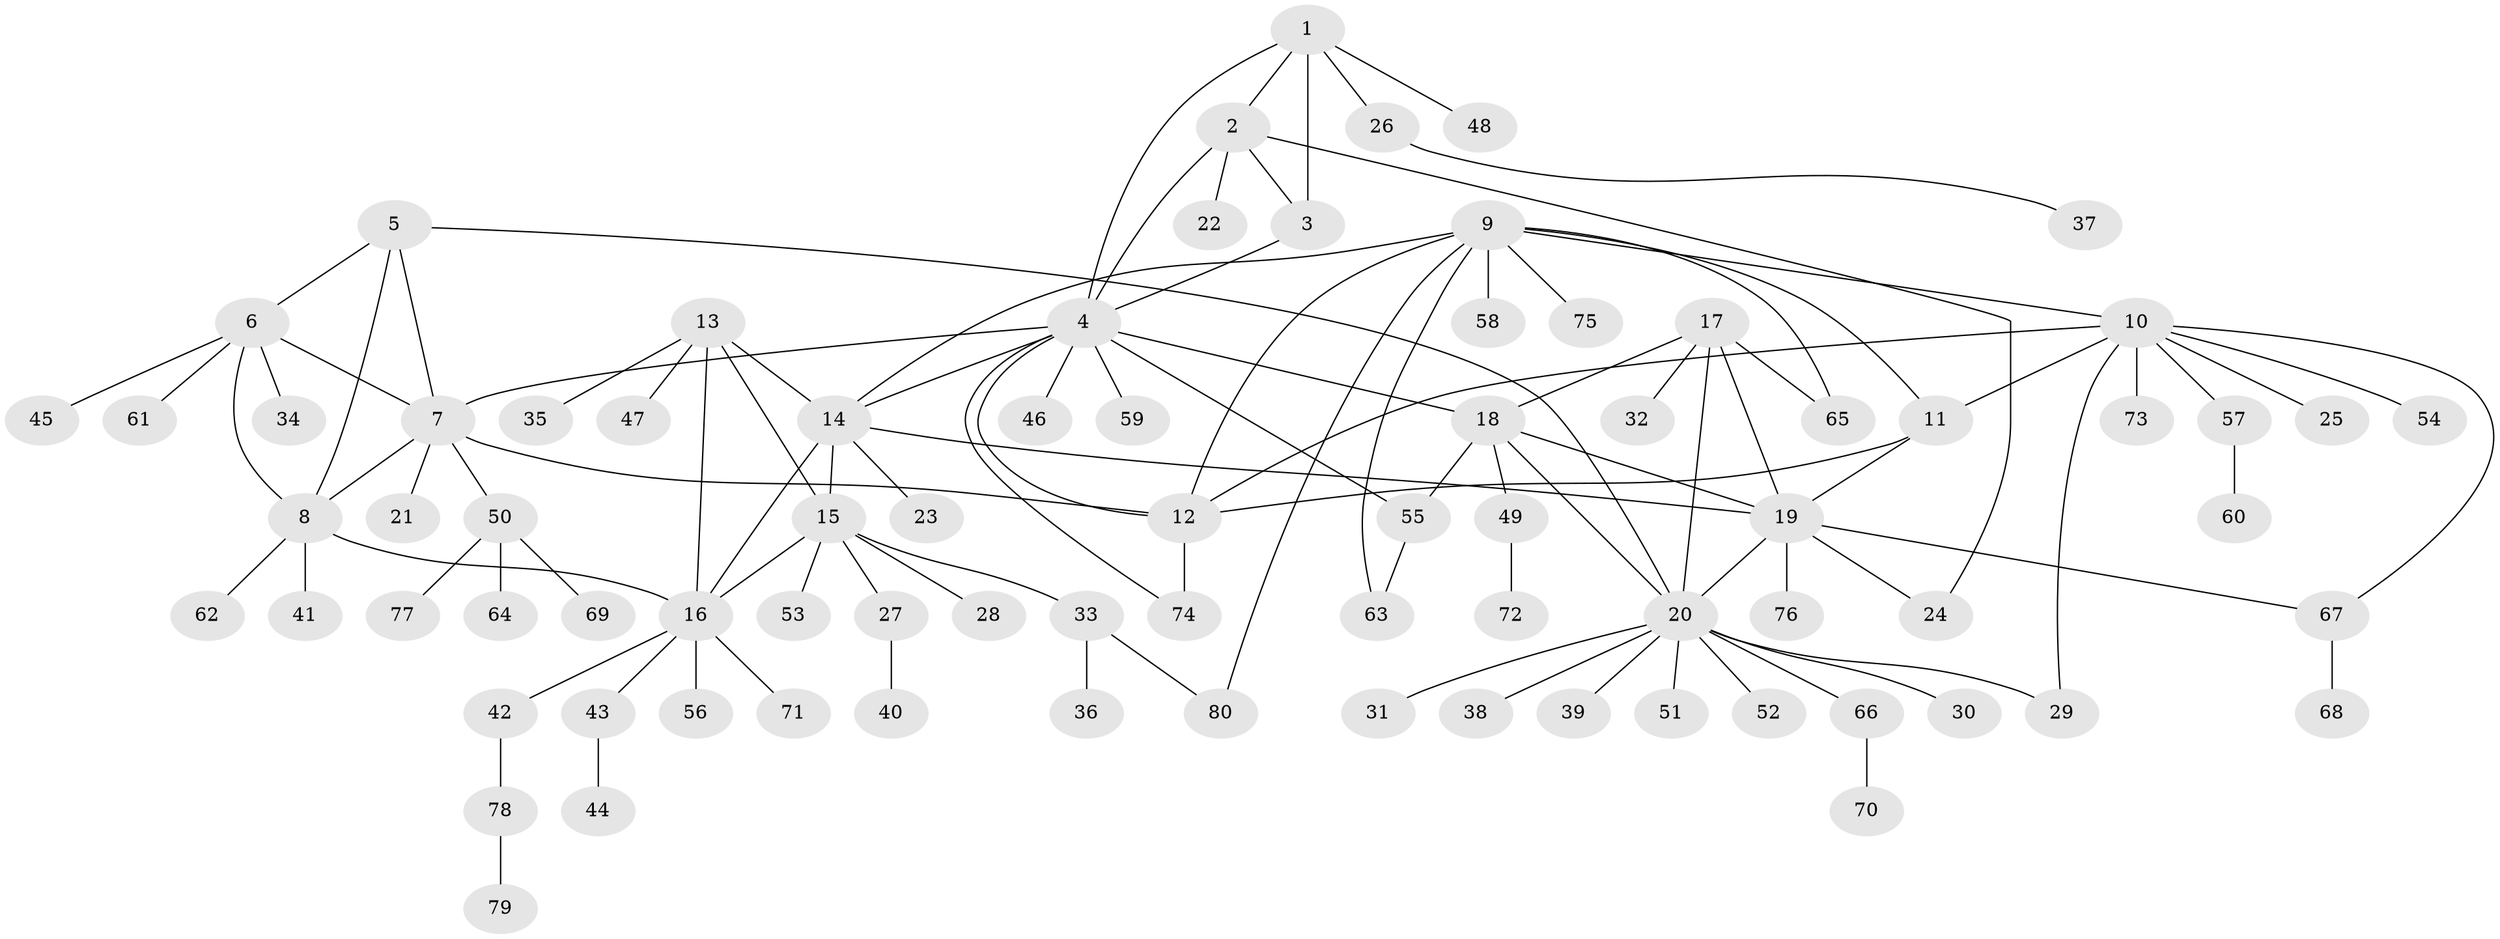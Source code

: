 // coarse degree distribution, {4: 0.10344827586206896, 12: 0.017241379310344827, 6: 0.05172413793103448, 9: 0.06896551724137931, 7: 0.017241379310344827, 11: 0.017241379310344827, 1: 0.5862068965517241, 2: 0.10344827586206896, 3: 0.034482758620689655}
// Generated by graph-tools (version 1.1) at 2025/42/03/06/25 10:42:12]
// undirected, 80 vertices, 108 edges
graph export_dot {
graph [start="1"]
  node [color=gray90,style=filled];
  1;
  2;
  3;
  4;
  5;
  6;
  7;
  8;
  9;
  10;
  11;
  12;
  13;
  14;
  15;
  16;
  17;
  18;
  19;
  20;
  21;
  22;
  23;
  24;
  25;
  26;
  27;
  28;
  29;
  30;
  31;
  32;
  33;
  34;
  35;
  36;
  37;
  38;
  39;
  40;
  41;
  42;
  43;
  44;
  45;
  46;
  47;
  48;
  49;
  50;
  51;
  52;
  53;
  54;
  55;
  56;
  57;
  58;
  59;
  60;
  61;
  62;
  63;
  64;
  65;
  66;
  67;
  68;
  69;
  70;
  71;
  72;
  73;
  74;
  75;
  76;
  77;
  78;
  79;
  80;
  1 -- 2;
  1 -- 3;
  1 -- 4;
  1 -- 26;
  1 -- 48;
  2 -- 3;
  2 -- 4;
  2 -- 22;
  2 -- 24;
  3 -- 4;
  4 -- 7;
  4 -- 12;
  4 -- 14;
  4 -- 18;
  4 -- 46;
  4 -- 55;
  4 -- 59;
  4 -- 74;
  5 -- 6;
  5 -- 7;
  5 -- 8;
  5 -- 20;
  6 -- 7;
  6 -- 8;
  6 -- 34;
  6 -- 45;
  6 -- 61;
  7 -- 8;
  7 -- 12;
  7 -- 21;
  7 -- 50;
  8 -- 16;
  8 -- 41;
  8 -- 62;
  9 -- 10;
  9 -- 11;
  9 -- 12;
  9 -- 14;
  9 -- 58;
  9 -- 63;
  9 -- 65;
  9 -- 75;
  9 -- 80;
  10 -- 11;
  10 -- 12;
  10 -- 25;
  10 -- 29;
  10 -- 54;
  10 -- 57;
  10 -- 67;
  10 -- 73;
  11 -- 12;
  11 -- 19;
  12 -- 74;
  13 -- 14;
  13 -- 15;
  13 -- 16;
  13 -- 35;
  13 -- 47;
  14 -- 15;
  14 -- 16;
  14 -- 19;
  14 -- 23;
  15 -- 16;
  15 -- 27;
  15 -- 28;
  15 -- 33;
  15 -- 53;
  16 -- 42;
  16 -- 43;
  16 -- 56;
  16 -- 71;
  17 -- 18;
  17 -- 19;
  17 -- 20;
  17 -- 32;
  17 -- 65;
  18 -- 19;
  18 -- 20;
  18 -- 49;
  18 -- 55;
  19 -- 20;
  19 -- 24;
  19 -- 67;
  19 -- 76;
  20 -- 29;
  20 -- 30;
  20 -- 31;
  20 -- 38;
  20 -- 39;
  20 -- 51;
  20 -- 52;
  20 -- 66;
  26 -- 37;
  27 -- 40;
  33 -- 36;
  33 -- 80;
  42 -- 78;
  43 -- 44;
  49 -- 72;
  50 -- 64;
  50 -- 69;
  50 -- 77;
  55 -- 63;
  57 -- 60;
  66 -- 70;
  67 -- 68;
  78 -- 79;
}
